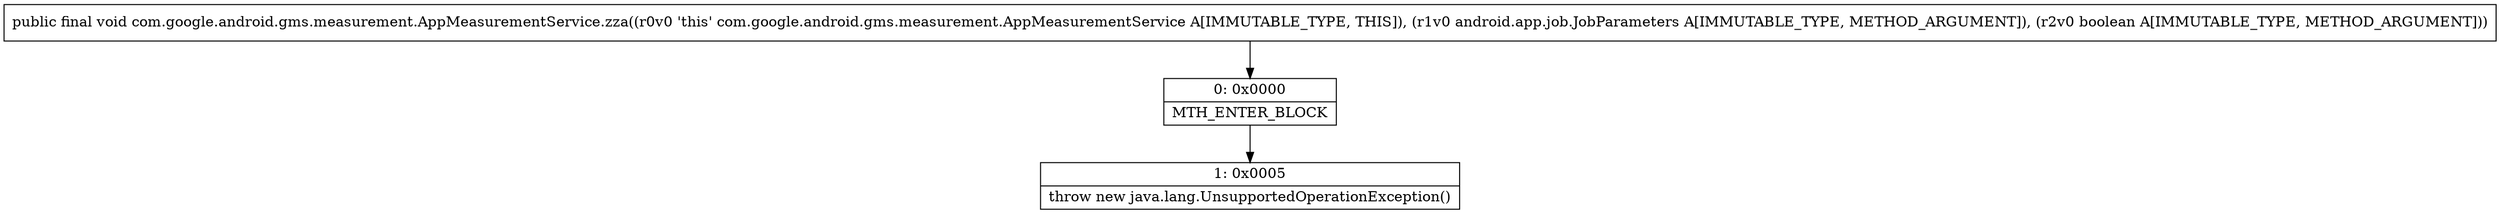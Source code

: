 digraph "CFG forcom.google.android.gms.measurement.AppMeasurementService.zza(Landroid\/app\/job\/JobParameters;Z)V" {
Node_0 [shape=record,label="{0\:\ 0x0000|MTH_ENTER_BLOCK\l}"];
Node_1 [shape=record,label="{1\:\ 0x0005|throw new java.lang.UnsupportedOperationException()\l}"];
MethodNode[shape=record,label="{public final void com.google.android.gms.measurement.AppMeasurementService.zza((r0v0 'this' com.google.android.gms.measurement.AppMeasurementService A[IMMUTABLE_TYPE, THIS]), (r1v0 android.app.job.JobParameters A[IMMUTABLE_TYPE, METHOD_ARGUMENT]), (r2v0 boolean A[IMMUTABLE_TYPE, METHOD_ARGUMENT])) }"];
MethodNode -> Node_0;
Node_0 -> Node_1;
}

